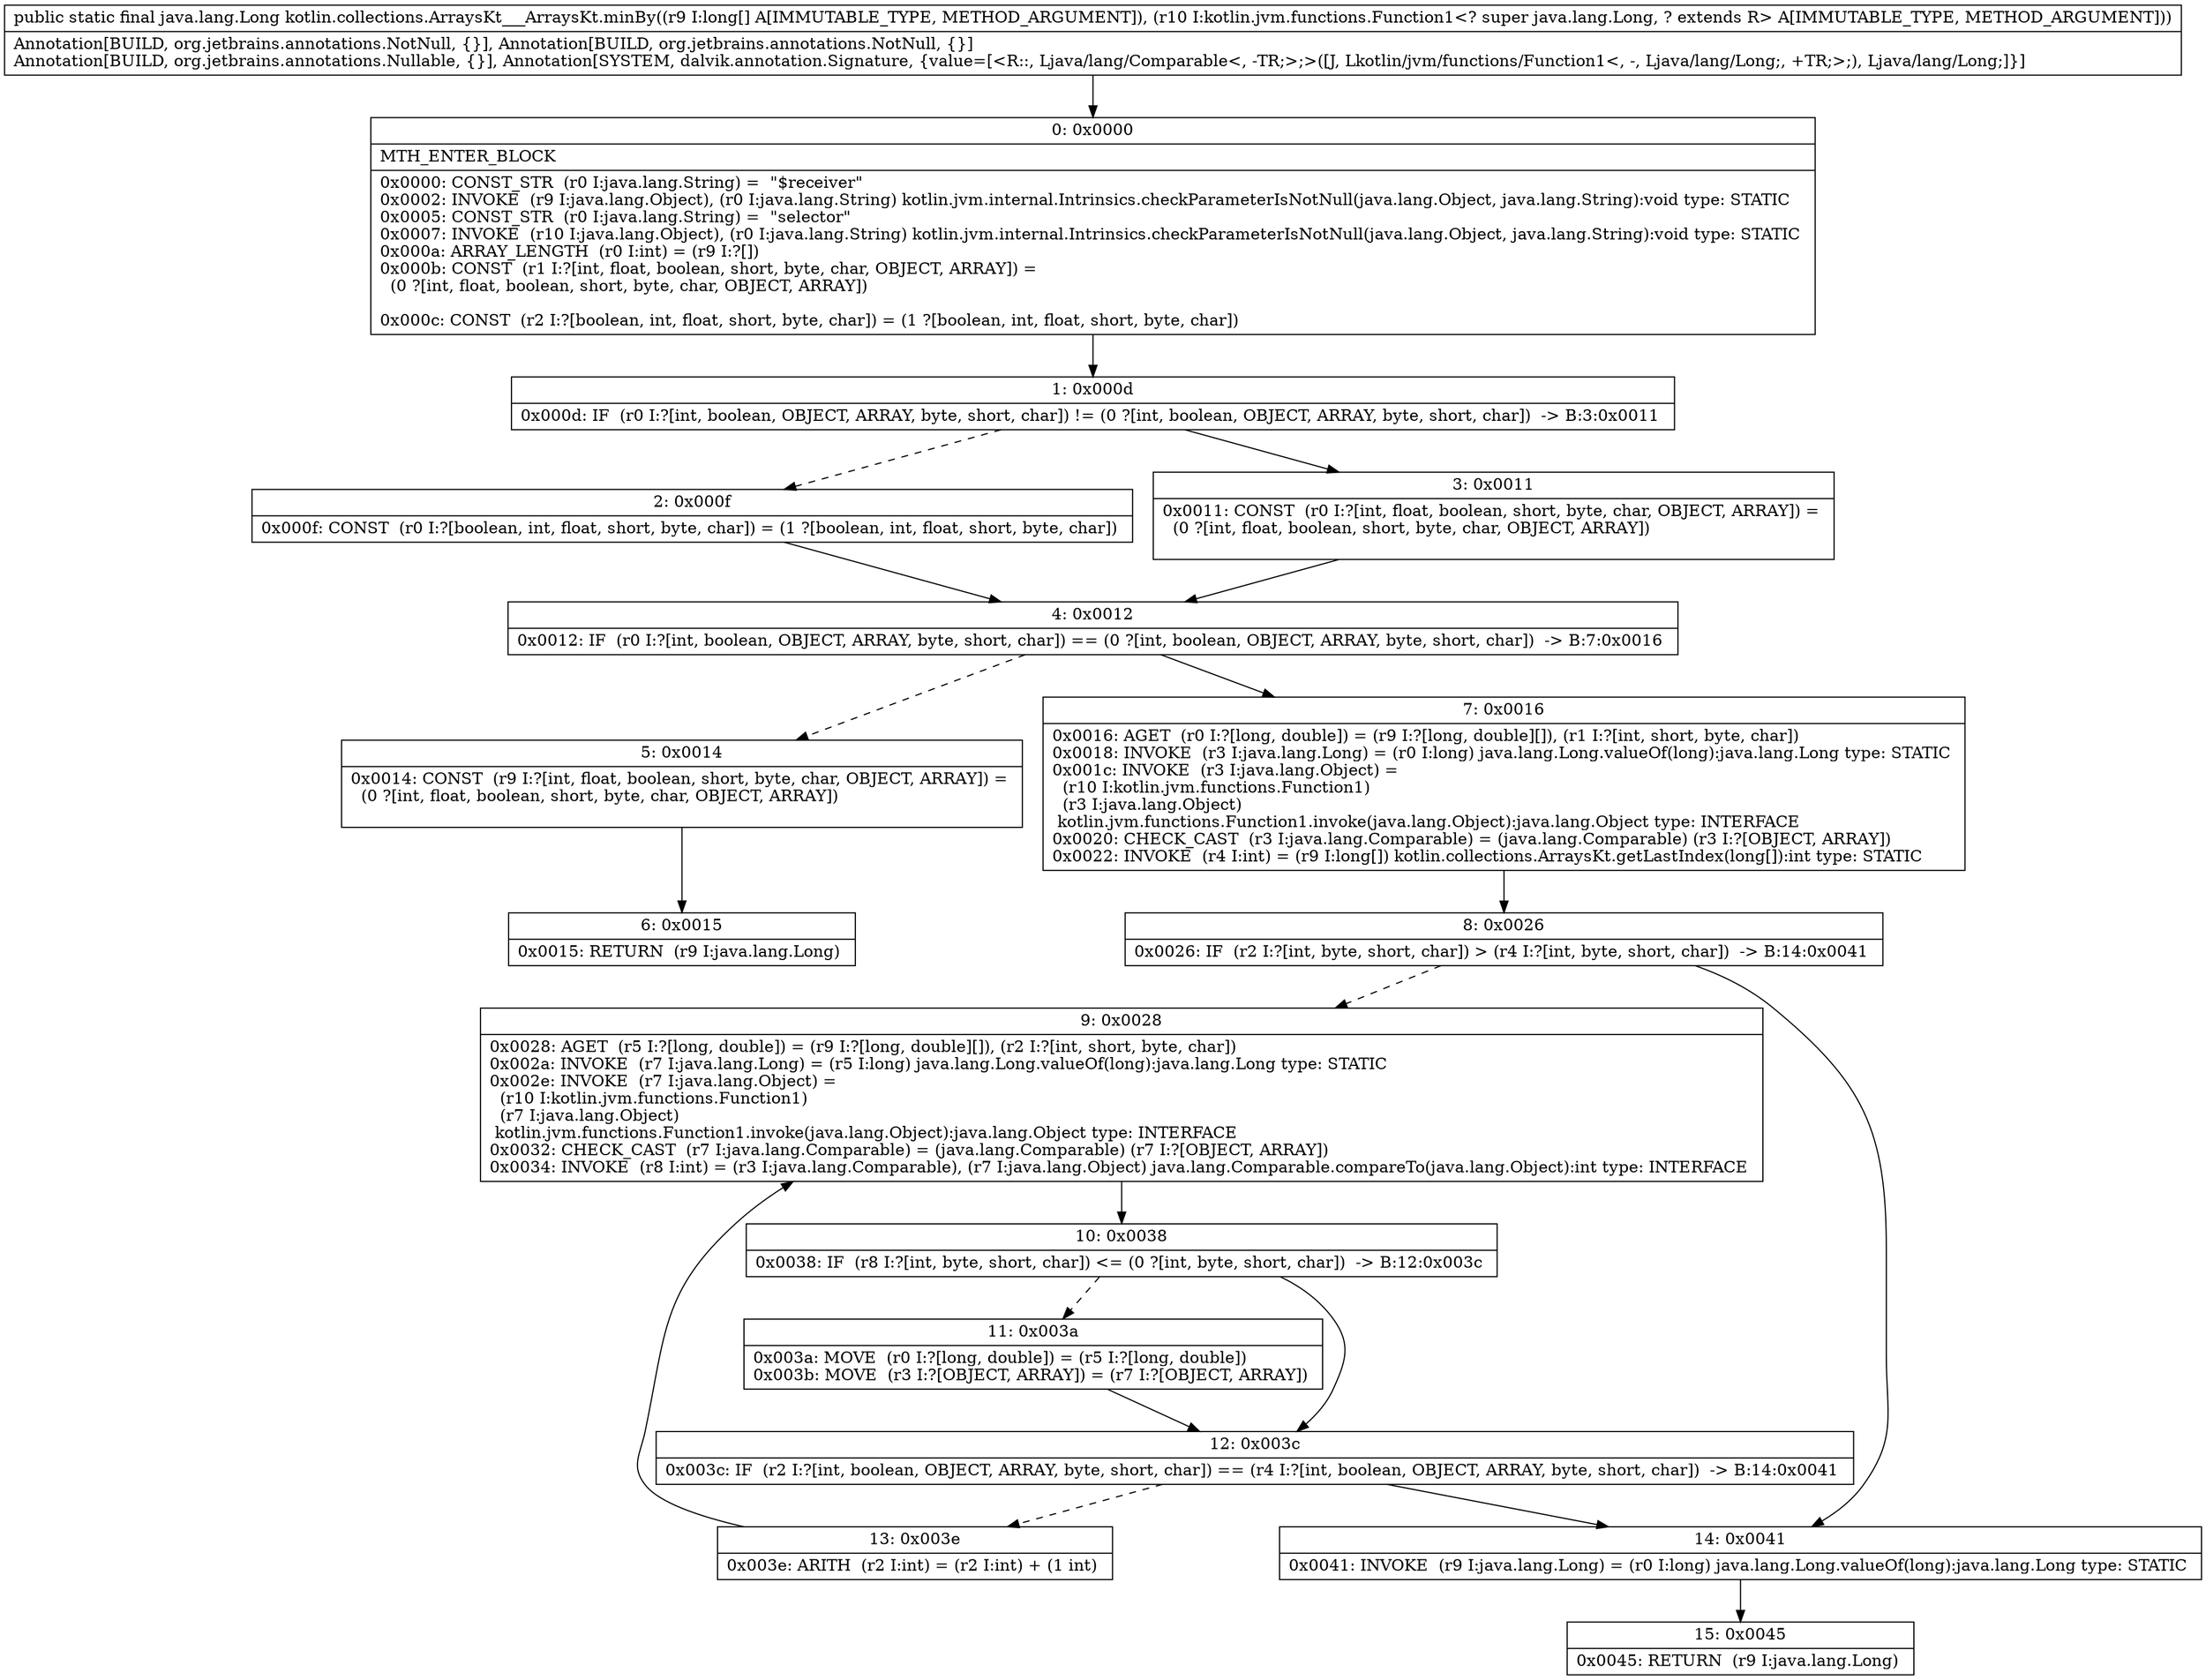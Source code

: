 digraph "CFG forkotlin.collections.ArraysKt___ArraysKt.minBy([JLkotlin\/jvm\/functions\/Function1;)Ljava\/lang\/Long;" {
Node_0 [shape=record,label="{0\:\ 0x0000|MTH_ENTER_BLOCK\l|0x0000: CONST_STR  (r0 I:java.lang.String) =  \"$receiver\" \l0x0002: INVOKE  (r9 I:java.lang.Object), (r0 I:java.lang.String) kotlin.jvm.internal.Intrinsics.checkParameterIsNotNull(java.lang.Object, java.lang.String):void type: STATIC \l0x0005: CONST_STR  (r0 I:java.lang.String) =  \"selector\" \l0x0007: INVOKE  (r10 I:java.lang.Object), (r0 I:java.lang.String) kotlin.jvm.internal.Intrinsics.checkParameterIsNotNull(java.lang.Object, java.lang.String):void type: STATIC \l0x000a: ARRAY_LENGTH  (r0 I:int) = (r9 I:?[]) \l0x000b: CONST  (r1 I:?[int, float, boolean, short, byte, char, OBJECT, ARRAY]) = \l  (0 ?[int, float, boolean, short, byte, char, OBJECT, ARRAY])\l \l0x000c: CONST  (r2 I:?[boolean, int, float, short, byte, char]) = (1 ?[boolean, int, float, short, byte, char]) \l}"];
Node_1 [shape=record,label="{1\:\ 0x000d|0x000d: IF  (r0 I:?[int, boolean, OBJECT, ARRAY, byte, short, char]) != (0 ?[int, boolean, OBJECT, ARRAY, byte, short, char])  \-\> B:3:0x0011 \l}"];
Node_2 [shape=record,label="{2\:\ 0x000f|0x000f: CONST  (r0 I:?[boolean, int, float, short, byte, char]) = (1 ?[boolean, int, float, short, byte, char]) \l}"];
Node_3 [shape=record,label="{3\:\ 0x0011|0x0011: CONST  (r0 I:?[int, float, boolean, short, byte, char, OBJECT, ARRAY]) = \l  (0 ?[int, float, boolean, short, byte, char, OBJECT, ARRAY])\l \l}"];
Node_4 [shape=record,label="{4\:\ 0x0012|0x0012: IF  (r0 I:?[int, boolean, OBJECT, ARRAY, byte, short, char]) == (0 ?[int, boolean, OBJECT, ARRAY, byte, short, char])  \-\> B:7:0x0016 \l}"];
Node_5 [shape=record,label="{5\:\ 0x0014|0x0014: CONST  (r9 I:?[int, float, boolean, short, byte, char, OBJECT, ARRAY]) = \l  (0 ?[int, float, boolean, short, byte, char, OBJECT, ARRAY])\l \l}"];
Node_6 [shape=record,label="{6\:\ 0x0015|0x0015: RETURN  (r9 I:java.lang.Long) \l}"];
Node_7 [shape=record,label="{7\:\ 0x0016|0x0016: AGET  (r0 I:?[long, double]) = (r9 I:?[long, double][]), (r1 I:?[int, short, byte, char]) \l0x0018: INVOKE  (r3 I:java.lang.Long) = (r0 I:long) java.lang.Long.valueOf(long):java.lang.Long type: STATIC \l0x001c: INVOKE  (r3 I:java.lang.Object) = \l  (r10 I:kotlin.jvm.functions.Function1)\l  (r3 I:java.lang.Object)\l kotlin.jvm.functions.Function1.invoke(java.lang.Object):java.lang.Object type: INTERFACE \l0x0020: CHECK_CAST  (r3 I:java.lang.Comparable) = (java.lang.Comparable) (r3 I:?[OBJECT, ARRAY]) \l0x0022: INVOKE  (r4 I:int) = (r9 I:long[]) kotlin.collections.ArraysKt.getLastIndex(long[]):int type: STATIC \l}"];
Node_8 [shape=record,label="{8\:\ 0x0026|0x0026: IF  (r2 I:?[int, byte, short, char]) \> (r4 I:?[int, byte, short, char])  \-\> B:14:0x0041 \l}"];
Node_9 [shape=record,label="{9\:\ 0x0028|0x0028: AGET  (r5 I:?[long, double]) = (r9 I:?[long, double][]), (r2 I:?[int, short, byte, char]) \l0x002a: INVOKE  (r7 I:java.lang.Long) = (r5 I:long) java.lang.Long.valueOf(long):java.lang.Long type: STATIC \l0x002e: INVOKE  (r7 I:java.lang.Object) = \l  (r10 I:kotlin.jvm.functions.Function1)\l  (r7 I:java.lang.Object)\l kotlin.jvm.functions.Function1.invoke(java.lang.Object):java.lang.Object type: INTERFACE \l0x0032: CHECK_CAST  (r7 I:java.lang.Comparable) = (java.lang.Comparable) (r7 I:?[OBJECT, ARRAY]) \l0x0034: INVOKE  (r8 I:int) = (r3 I:java.lang.Comparable), (r7 I:java.lang.Object) java.lang.Comparable.compareTo(java.lang.Object):int type: INTERFACE \l}"];
Node_10 [shape=record,label="{10\:\ 0x0038|0x0038: IF  (r8 I:?[int, byte, short, char]) \<= (0 ?[int, byte, short, char])  \-\> B:12:0x003c \l}"];
Node_11 [shape=record,label="{11\:\ 0x003a|0x003a: MOVE  (r0 I:?[long, double]) = (r5 I:?[long, double]) \l0x003b: MOVE  (r3 I:?[OBJECT, ARRAY]) = (r7 I:?[OBJECT, ARRAY]) \l}"];
Node_12 [shape=record,label="{12\:\ 0x003c|0x003c: IF  (r2 I:?[int, boolean, OBJECT, ARRAY, byte, short, char]) == (r4 I:?[int, boolean, OBJECT, ARRAY, byte, short, char])  \-\> B:14:0x0041 \l}"];
Node_13 [shape=record,label="{13\:\ 0x003e|0x003e: ARITH  (r2 I:int) = (r2 I:int) + (1 int) \l}"];
Node_14 [shape=record,label="{14\:\ 0x0041|0x0041: INVOKE  (r9 I:java.lang.Long) = (r0 I:long) java.lang.Long.valueOf(long):java.lang.Long type: STATIC \l}"];
Node_15 [shape=record,label="{15\:\ 0x0045|0x0045: RETURN  (r9 I:java.lang.Long) \l}"];
MethodNode[shape=record,label="{public static final java.lang.Long kotlin.collections.ArraysKt___ArraysKt.minBy((r9 I:long[] A[IMMUTABLE_TYPE, METHOD_ARGUMENT]), (r10 I:kotlin.jvm.functions.Function1\<? super java.lang.Long, ? extends R\> A[IMMUTABLE_TYPE, METHOD_ARGUMENT]))  | Annotation[BUILD, org.jetbrains.annotations.NotNull, \{\}], Annotation[BUILD, org.jetbrains.annotations.NotNull, \{\}]\lAnnotation[BUILD, org.jetbrains.annotations.Nullable, \{\}], Annotation[SYSTEM, dalvik.annotation.Signature, \{value=[\<R::, Ljava\/lang\/Comparable\<, \-TR;\>;\>([J, Lkotlin\/jvm\/functions\/Function1\<, \-, Ljava\/lang\/Long;, +TR;\>;), Ljava\/lang\/Long;]\}]\l}"];
MethodNode -> Node_0;
Node_0 -> Node_1;
Node_1 -> Node_2[style=dashed];
Node_1 -> Node_3;
Node_2 -> Node_4;
Node_3 -> Node_4;
Node_4 -> Node_5[style=dashed];
Node_4 -> Node_7;
Node_5 -> Node_6;
Node_7 -> Node_8;
Node_8 -> Node_9[style=dashed];
Node_8 -> Node_14;
Node_9 -> Node_10;
Node_10 -> Node_11[style=dashed];
Node_10 -> Node_12;
Node_11 -> Node_12;
Node_12 -> Node_13[style=dashed];
Node_12 -> Node_14;
Node_13 -> Node_9;
Node_14 -> Node_15;
}

